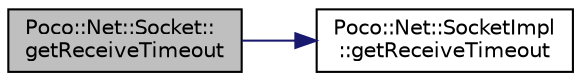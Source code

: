 digraph "Poco::Net::Socket::getReceiveTimeout"
{
 // LATEX_PDF_SIZE
  edge [fontname="Helvetica",fontsize="10",labelfontname="Helvetica",labelfontsize="10"];
  node [fontname="Helvetica",fontsize="10",shape=record];
  rankdir="LR";
  Node1 [label="Poco::Net::Socket::\lgetReceiveTimeout",height=0.2,width=0.4,color="black", fillcolor="grey75", style="filled", fontcolor="black",tooltip=" "];
  Node1 -> Node2 [color="midnightblue",fontsize="10",style="solid",fontname="Helvetica"];
  Node2 [label="Poco::Net::SocketImpl\l::getReceiveTimeout",height=0.2,width=0.4,color="black", fillcolor="white", style="filled",URL="$classPoco_1_1Net_1_1SocketImpl.html#a1e165309a5ce14e9c661dec13308a612",tooltip=" "];
}
